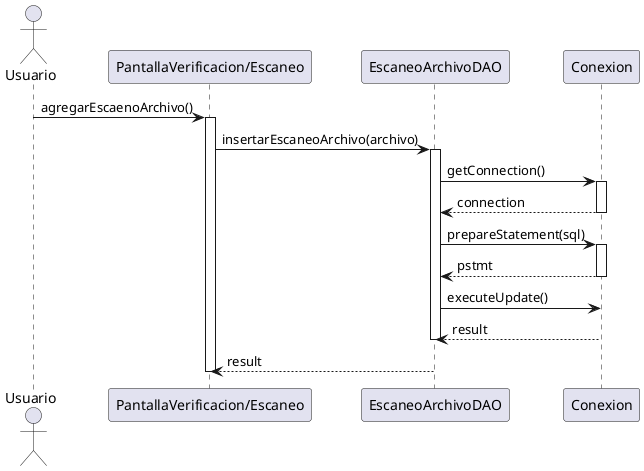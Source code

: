 @startuml

actor Usuario
participant "PantallaVerificacion/Escaneo" as GUI
participant "EscaneoArchivoDAO" as DAO
participant "Conexion" as DB

Usuario -> GUI : agregarEscaenoArchivo()
activate GUI

GUI -> DAO : insertarEscaneoArchivo(archivo)
activate DAO

DAO -> DB : getConnection()
activate DB
DB --> DAO : connection
deactivate DB

DAO -> DB : prepareStatement(sql)
activate DB
DB --> DAO : pstmt
deactivate DB

DAO -> DB : executeUpdate()
DB --> DAO : result
deactivate DAO

DAO --> GUI : result
deactivate GUI

@enduml

